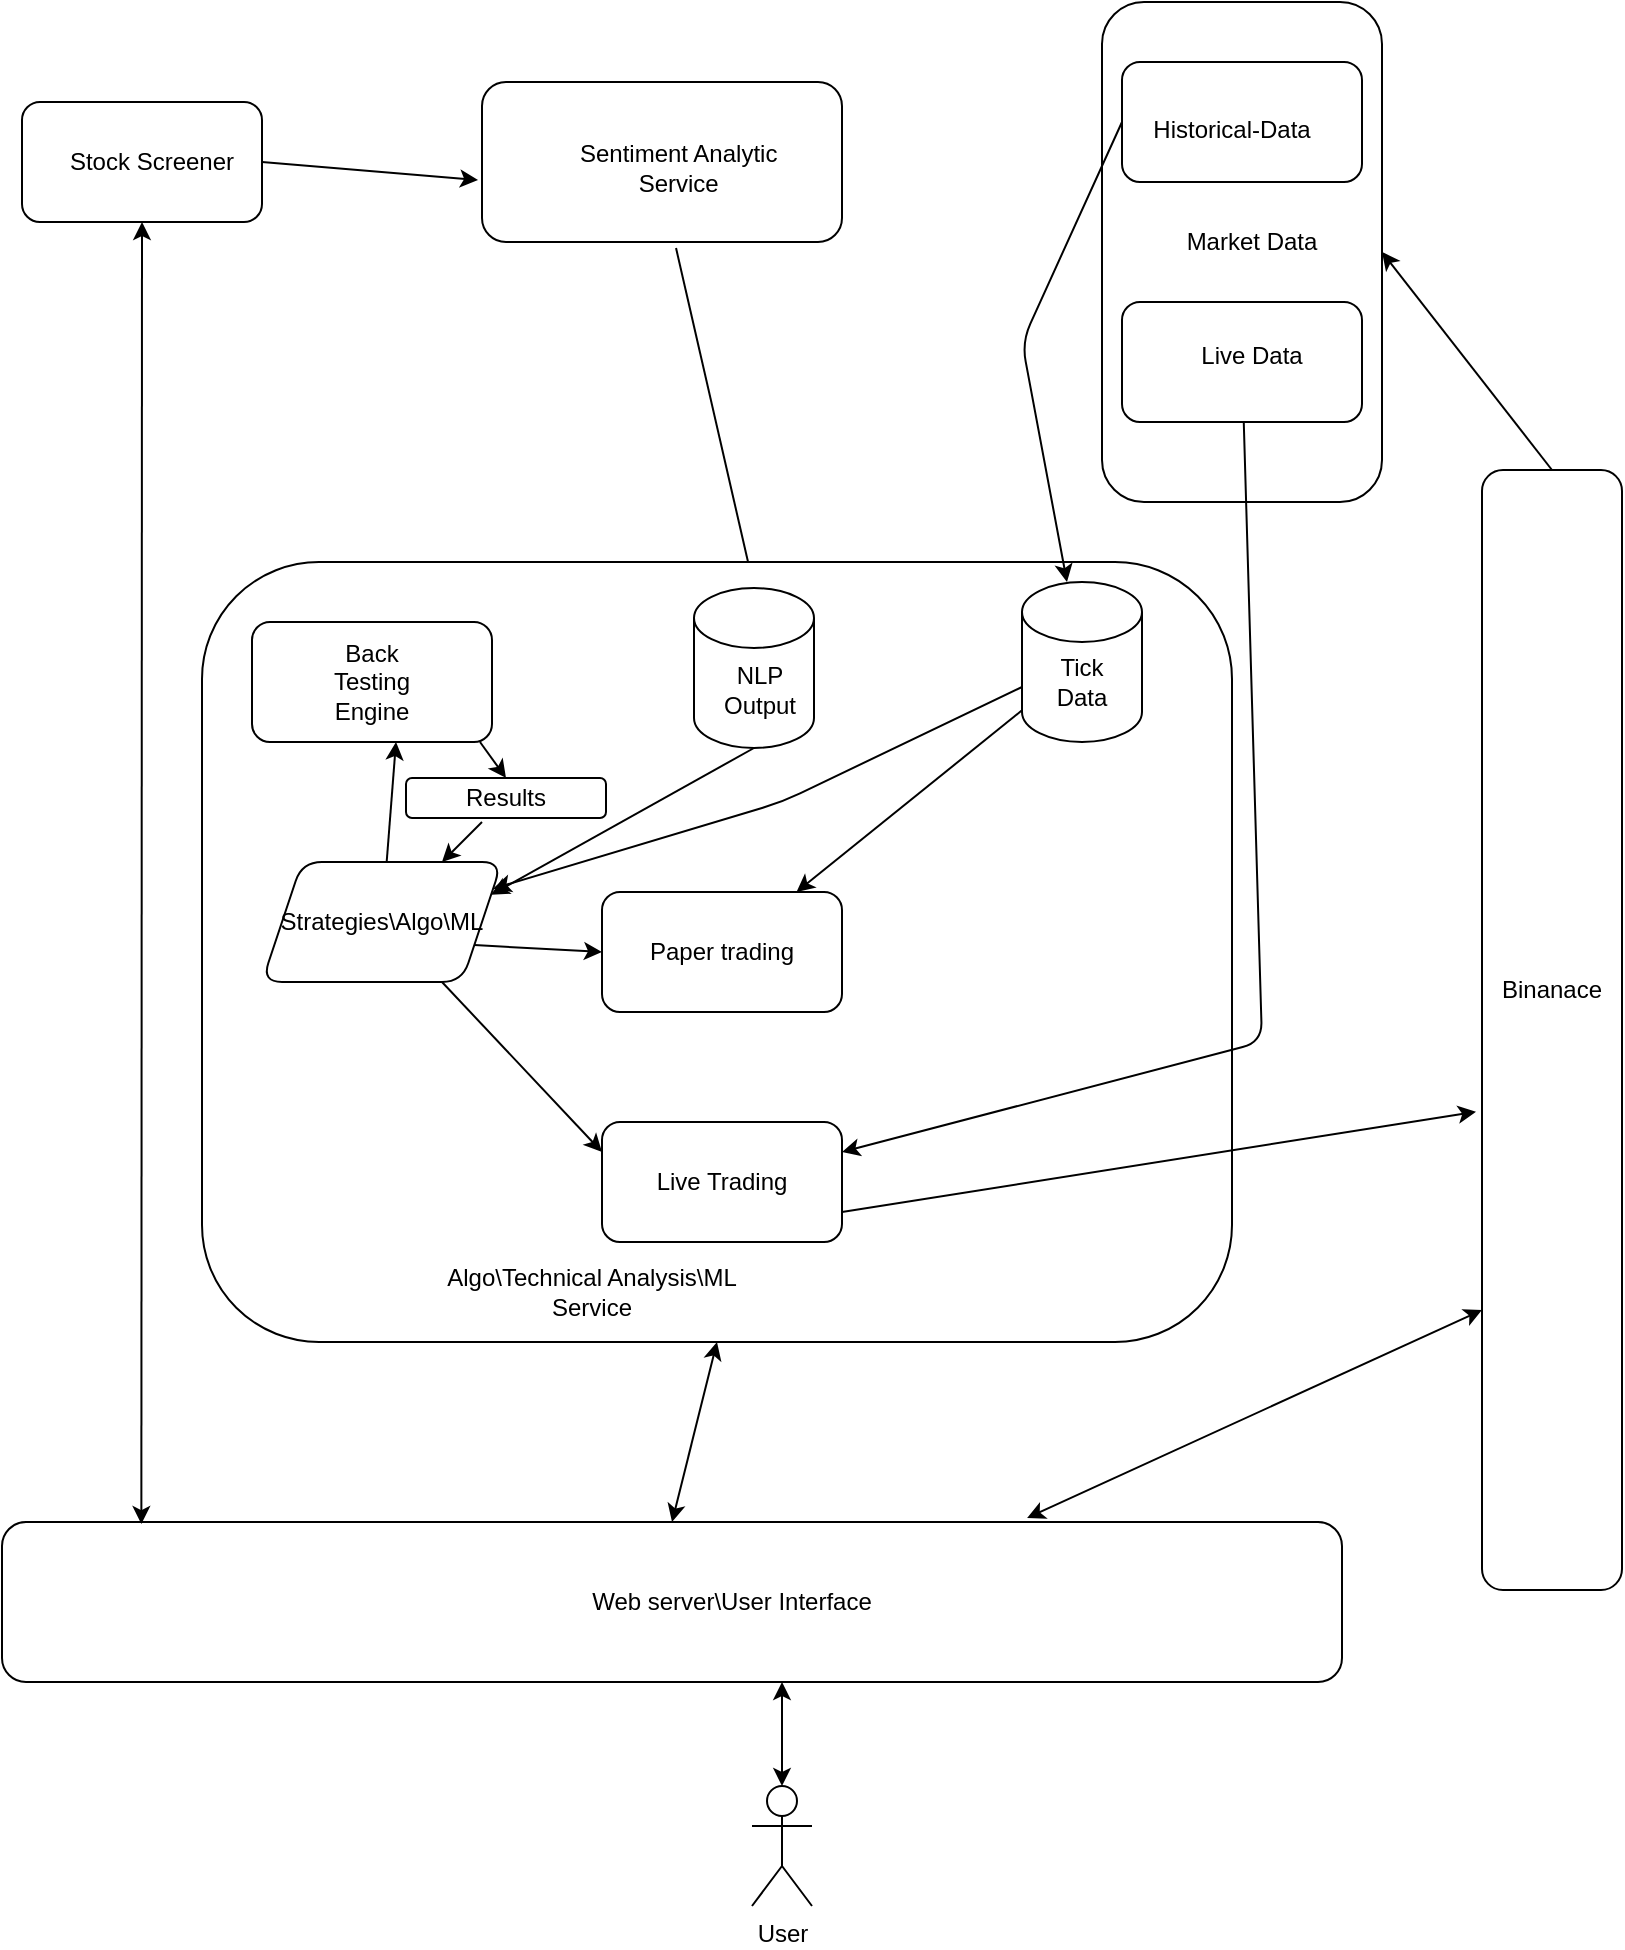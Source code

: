 <mxfile version="24.4.0" type="github">
  <diagram id="aH10ofqZKxqE-osi1d8p" name="Overview">
    <mxGraphModel dx="1495" dy="857" grid="1" gridSize="10" guides="1" tooltips="1" connect="1" arrows="1" fold="1" page="1" pageScale="1" pageWidth="850" pageHeight="1100" background="#ffffff" math="0" shadow="0">
      <root>
        <mxCell id="0" />
        <mxCell id="1" parent="0" />
        <mxCell id="jDVds_39IgZBUno7D3Sx-9" value="" style="endArrow=classic;html=1;exitX=1;exitY=0.5;exitDx=0;exitDy=0;entryX=-0.011;entryY=0.613;entryDx=0;entryDy=0;entryPerimeter=0;labelBackgroundColor=none;fontColor=default;rounded=1;" parent="1" source="jDVds_39IgZBUno7D3Sx-4" target="jDVds_39IgZBUno7D3Sx-6" edge="1">
          <mxGeometry width="50" height="50" relative="1" as="geometry">
            <mxPoint x="150" y="120" as="sourcePoint" />
            <mxPoint x="250" y="120" as="targetPoint" />
          </mxGeometry>
        </mxCell>
        <mxCell id="jDVds_39IgZBUno7D3Sx-17" value="" style="group;labelBackgroundColor=none;rounded=1;" parent="1" vertex="1" connectable="0">
          <mxGeometry x="570" y="40" width="140" height="250" as="geometry" />
        </mxCell>
        <mxCell id="jDVds_39IgZBUno7D3Sx-11" value="" style="rounded=1;whiteSpace=wrap;html=1;labelBackgroundColor=none;" parent="jDVds_39IgZBUno7D3Sx-17" vertex="1">
          <mxGeometry width="140" height="250" as="geometry" />
        </mxCell>
        <mxCell id="jDVds_39IgZBUno7D3Sx-12" value="" style="rounded=1;whiteSpace=wrap;html=1;labelBackgroundColor=none;" parent="jDVds_39IgZBUno7D3Sx-17" vertex="1">
          <mxGeometry x="10" y="30" width="120" height="60" as="geometry" />
        </mxCell>
        <mxCell id="jDVds_39IgZBUno7D3Sx-13" value="" style="rounded=1;whiteSpace=wrap;html=1;labelBackgroundColor=none;" parent="jDVds_39IgZBUno7D3Sx-17" vertex="1">
          <mxGeometry x="10" y="150" width="120" height="60" as="geometry" />
        </mxCell>
        <mxCell id="jDVds_39IgZBUno7D3Sx-14" value="Live Data" style="text;html=1;strokeColor=none;fillColor=none;align=center;verticalAlign=middle;whiteSpace=wrap;rounded=1;labelBackgroundColor=none;" parent="jDVds_39IgZBUno7D3Sx-17" vertex="1">
          <mxGeometry x="40" y="167" width="70" height="20" as="geometry" />
        </mxCell>
        <mxCell id="jDVds_39IgZBUno7D3Sx-15" value="Historical-Data" style="text;html=1;strokeColor=none;fillColor=none;align=center;verticalAlign=middle;whiteSpace=wrap;rounded=1;labelBackgroundColor=none;" parent="jDVds_39IgZBUno7D3Sx-17" vertex="1">
          <mxGeometry x="20" y="54" width="90" height="20" as="geometry" />
        </mxCell>
        <mxCell id="jDVds_39IgZBUno7D3Sx-16" value="Market Data" style="text;html=1;strokeColor=none;fillColor=none;align=center;verticalAlign=middle;whiteSpace=wrap;rounded=1;labelBackgroundColor=none;" parent="jDVds_39IgZBUno7D3Sx-17" vertex="1">
          <mxGeometry x="40" y="110" width="70" height="20" as="geometry" />
        </mxCell>
        <mxCell id="jDVds_39IgZBUno7D3Sx-18" value="" style="group;labelBackgroundColor=none;rounded=1;" parent="1" vertex="1" connectable="0">
          <mxGeometry x="260" y="90" width="180" height="80" as="geometry" />
        </mxCell>
        <mxCell id="jDVds_39IgZBUno7D3Sx-6" value="" style="rounded=1;whiteSpace=wrap;html=1;labelBackgroundColor=none;" parent="jDVds_39IgZBUno7D3Sx-18" vertex="1">
          <mxGeometry y="-10" width="180" height="80" as="geometry" />
        </mxCell>
        <mxCell id="jDVds_39IgZBUno7D3Sx-7" value="Sentiment Analytic&amp;nbsp; Service&amp;nbsp;" style="text;html=1;strokeColor=none;fillColor=none;align=center;verticalAlign=middle;whiteSpace=wrap;rounded=1;labelBackgroundColor=none;" parent="jDVds_39IgZBUno7D3Sx-18" vertex="1">
          <mxGeometry x="30" y="10" width="140" height="45" as="geometry" />
        </mxCell>
        <mxCell id="jDVds_39IgZBUno7D3Sx-19" value="" style="group;labelBackgroundColor=none;rounded=1;" parent="1" vertex="1" connectable="0">
          <mxGeometry x="30" y="90" width="120" height="60" as="geometry" />
        </mxCell>
        <mxCell id="jDVds_39IgZBUno7D3Sx-4" value="" style="rounded=1;whiteSpace=wrap;html=1;labelBackgroundColor=none;" parent="jDVds_39IgZBUno7D3Sx-19" vertex="1">
          <mxGeometry width="120" height="60" as="geometry" />
        </mxCell>
        <mxCell id="jDVds_39IgZBUno7D3Sx-5" value="Stock Screener" style="text;html=1;strokeColor=none;fillColor=none;align=center;verticalAlign=middle;whiteSpace=wrap;rounded=1;labelBackgroundColor=none;" parent="jDVds_39IgZBUno7D3Sx-19" vertex="1">
          <mxGeometry x="20" y="20" width="90" height="20" as="geometry" />
        </mxCell>
        <mxCell id="jDVds_39IgZBUno7D3Sx-25" value="" style="endArrow=classic;html=1;exitX=0.539;exitY=1.038;exitDx=0;exitDy=0;entryX=0.5;entryY=0;entryDx=0;entryDy=0;exitPerimeter=0;labelBackgroundColor=none;fontColor=default;rounded=1;entryPerimeter=0;" parent="1" source="jDVds_39IgZBUno7D3Sx-6" target="jbDG1TBYUmQUTLuGAOxX-4" edge="1">
          <mxGeometry width="50" height="50" relative="1" as="geometry">
            <mxPoint x="480" y="570" as="sourcePoint" />
            <mxPoint x="530" y="520" as="targetPoint" />
          </mxGeometry>
        </mxCell>
        <mxCell id="jDVds_39IgZBUno7D3Sx-2" value="" style="rounded=1;whiteSpace=wrap;html=1;labelBackgroundColor=none;" parent="1" vertex="1">
          <mxGeometry x="120" y="320" width="515" height="390" as="geometry" />
        </mxCell>
        <mxCell id="jDVds_39IgZBUno7D3Sx-28" value="" style="group;labelBackgroundColor=none;rounded=1;" parent="1" vertex="1" connectable="0">
          <mxGeometry x="760" y="274" width="70" height="560" as="geometry" />
        </mxCell>
        <mxCell id="jDVds_39IgZBUno7D3Sx-26" value="" style="rounded=1;whiteSpace=wrap;html=1;labelBackgroundColor=none;" parent="jDVds_39IgZBUno7D3Sx-28" vertex="1">
          <mxGeometry width="70" height="560" as="geometry" />
        </mxCell>
        <mxCell id="jDVds_39IgZBUno7D3Sx-27" value="Binanace" style="text;html=1;strokeColor=none;fillColor=none;align=center;verticalAlign=middle;whiteSpace=wrap;rounded=1;labelBackgroundColor=none;" parent="jDVds_39IgZBUno7D3Sx-28" vertex="1">
          <mxGeometry x="15" y="200" width="40" height="120" as="geometry" />
        </mxCell>
        <mxCell id="jDVds_39IgZBUno7D3Sx-20" value="" style="shape=cylinder3;whiteSpace=wrap;html=1;boundedLbl=1;backgroundOutline=1;size=15;labelBackgroundColor=none;rounded=1;" parent="1" vertex="1">
          <mxGeometry x="530" y="330" width="60" height="80" as="geometry" />
        </mxCell>
        <mxCell id="jDVds_39IgZBUno7D3Sx-21" value="Tick Data" style="text;html=1;strokeColor=none;fillColor=none;align=center;verticalAlign=middle;whiteSpace=wrap;rounded=1;labelBackgroundColor=none;" parent="1" vertex="1">
          <mxGeometry x="540" y="370" width="40" height="20" as="geometry" />
        </mxCell>
        <mxCell id="jDVds_39IgZBUno7D3Sx-3" value="Algo\Technical Analysis\ML Service" style="text;html=1;strokeColor=none;fillColor=none;align=center;verticalAlign=middle;whiteSpace=wrap;rounded=1;labelBackgroundColor=none;" parent="1" vertex="1">
          <mxGeometry x="235" y="670" width="160" height="30" as="geometry" />
        </mxCell>
        <mxCell id="jDVds_39IgZBUno7D3Sx-29" value="" style="endArrow=classic;html=1;entryX=1;entryY=0.5;entryDx=0;entryDy=0;exitX=0.5;exitY=0;exitDx=0;exitDy=0;labelBackgroundColor=none;fontColor=default;rounded=1;" parent="1" source="jDVds_39IgZBUno7D3Sx-26" target="jDVds_39IgZBUno7D3Sx-11" edge="1">
          <mxGeometry width="50" height="50" relative="1" as="geometry">
            <mxPoint x="480" y="570" as="sourcePoint" />
            <mxPoint x="530" y="520" as="targetPoint" />
          </mxGeometry>
        </mxCell>
        <mxCell id="jDVds_39IgZBUno7D3Sx-10" value="" style="endArrow=classic;html=1;exitX=0;exitY=0.5;exitDx=0;exitDy=0;labelBackgroundColor=none;fontColor=default;rounded=1;" parent="1" source="jDVds_39IgZBUno7D3Sx-12" target="jDVds_39IgZBUno7D3Sx-20" edge="1">
          <mxGeometry width="50" height="50" relative="1" as="geometry">
            <mxPoint x="480" y="590" as="sourcePoint" />
            <mxPoint x="530" y="540" as="targetPoint" />
            <Array as="points">
              <mxPoint x="530" y="210" />
            </Array>
          </mxGeometry>
        </mxCell>
        <mxCell id="jDVds_39IgZBUno7D3Sx-34" value="" style="group;labelBackgroundColor=none;rounded=1;" parent="1" vertex="1" connectable="0">
          <mxGeometry x="235" y="510" width="120" height="60" as="geometry" />
        </mxCell>
        <mxCell id="jDVds_39IgZBUno7D3Sx-47" value="" style="group;labelBackgroundColor=none;rounded=1;" parent="jDVds_39IgZBUno7D3Sx-34" vertex="1" connectable="0">
          <mxGeometry x="-90" y="-160" width="120" height="60" as="geometry" />
        </mxCell>
        <mxCell id="jDVds_39IgZBUno7D3Sx-32" value="" style="rounded=1;whiteSpace=wrap;html=1;labelBackgroundColor=none;" parent="jDVds_39IgZBUno7D3Sx-47" vertex="1">
          <mxGeometry width="120" height="60" as="geometry" />
        </mxCell>
        <mxCell id="jDVds_39IgZBUno7D3Sx-33" value="Back Testing Engine" style="text;html=1;strokeColor=none;fillColor=none;align=center;verticalAlign=middle;whiteSpace=wrap;rounded=1;labelBackgroundColor=none;" parent="jDVds_39IgZBUno7D3Sx-47" vertex="1">
          <mxGeometry x="40" y="20" width="40" height="20" as="geometry" />
        </mxCell>
        <mxCell id="jDVds_39IgZBUno7D3Sx-37" value="" style="rounded=1;whiteSpace=wrap;html=1;labelBackgroundColor=none;" parent="1" vertex="1">
          <mxGeometry x="20" y="800" width="670" height="80" as="geometry" />
        </mxCell>
        <mxCell id="jDVds_39IgZBUno7D3Sx-38" value="Web server\User Interface" style="text;html=1;strokeColor=none;fillColor=none;align=center;verticalAlign=middle;whiteSpace=wrap;rounded=1;labelBackgroundColor=none;" parent="1" vertex="1">
          <mxGeometry x="280" y="830" width="210" height="20" as="geometry" />
        </mxCell>
        <mxCell id="jDVds_39IgZBUno7D3Sx-39" value="User" style="shape=umlActor;verticalLabelPosition=bottom;verticalAlign=top;html=1;outlineConnect=0;labelBackgroundColor=none;rounded=1;" parent="1" vertex="1">
          <mxGeometry x="395" y="932" width="30" height="60" as="geometry" />
        </mxCell>
        <mxCell id="jDVds_39IgZBUno7D3Sx-40" value="" style="endArrow=classic;startArrow=classic;html=1;exitX=0.5;exitY=0;exitDx=0;exitDy=0;exitPerimeter=0;labelBackgroundColor=none;fontColor=default;rounded=1;" parent="1" source="jDVds_39IgZBUno7D3Sx-39" edge="1">
          <mxGeometry width="50" height="50" relative="1" as="geometry">
            <mxPoint x="360" y="930" as="sourcePoint" />
            <mxPoint x="410" y="880" as="targetPoint" />
          </mxGeometry>
        </mxCell>
        <mxCell id="jDVds_39IgZBUno7D3Sx-41" value="" style="endArrow=classic;startArrow=classic;html=1;entryX=0.5;entryY=1;entryDx=0;entryDy=0;labelBackgroundColor=none;fontColor=default;rounded=1;exitX=0.5;exitY=0;exitDx=0;exitDy=0;" parent="1" source="jDVds_39IgZBUno7D3Sx-37" target="jDVds_39IgZBUno7D3Sx-2" edge="1">
          <mxGeometry width="50" height="50" relative="1" as="geometry">
            <mxPoint x="378" y="790" as="sourcePoint" />
            <mxPoint x="370" y="720" as="targetPoint" />
          </mxGeometry>
        </mxCell>
        <mxCell id="jDVds_39IgZBUno7D3Sx-42" value="" style="endArrow=classic;startArrow=classic;html=1;exitX=0.765;exitY=-0.025;exitDx=0;exitDy=0;entryX=0;entryY=0.75;entryDx=0;entryDy=0;exitPerimeter=0;labelBackgroundColor=none;fontColor=default;rounded=1;" parent="1" source="jDVds_39IgZBUno7D3Sx-37" target="jDVds_39IgZBUno7D3Sx-26" edge="1">
          <mxGeometry width="50" height="50" relative="1" as="geometry">
            <mxPoint x="425" y="810" as="sourcePoint" />
            <mxPoint x="445" y="720" as="targetPoint" />
          </mxGeometry>
        </mxCell>
        <mxCell id="jDVds_39IgZBUno7D3Sx-43" value="" style="endArrow=classic;startArrow=classic;html=1;entryX=0.5;entryY=1;entryDx=0;entryDy=0;exitX=0.104;exitY=0.013;exitDx=0;exitDy=0;exitPerimeter=0;labelBackgroundColor=none;fontColor=default;rounded=1;" parent="1" source="jDVds_39IgZBUno7D3Sx-37" target="jDVds_39IgZBUno7D3Sx-4" edge="1">
          <mxGeometry width="50" height="50" relative="1" as="geometry">
            <mxPoint x="480" y="640" as="sourcePoint" />
            <mxPoint x="530" y="590" as="targetPoint" />
          </mxGeometry>
        </mxCell>
        <mxCell id="jDVds_39IgZBUno7D3Sx-45" value="Strategies\Algo\ML" style="shape=parallelogram;perimeter=parallelogramPerimeter;whiteSpace=wrap;html=1;fixedSize=1;labelBackgroundColor=none;rounded=1;" parent="1" vertex="1">
          <mxGeometry x="150" y="470" width="120" height="60" as="geometry" />
        </mxCell>
        <mxCell id="jDVds_39IgZBUno7D3Sx-50" value="" style="endArrow=classic;html=1;entryX=0.6;entryY=1;entryDx=0;entryDy=0;entryPerimeter=0;labelBackgroundColor=none;fontColor=default;rounded=1;" parent="1" source="jDVds_39IgZBUno7D3Sx-45" target="jDVds_39IgZBUno7D3Sx-32" edge="1">
          <mxGeometry width="50" height="50" relative="1" as="geometry">
            <mxPoint x="480" y="620" as="sourcePoint" />
            <mxPoint x="520" y="600" as="targetPoint" />
            <Array as="points" />
          </mxGeometry>
        </mxCell>
        <mxCell id="jDVds_39IgZBUno7D3Sx-52" value="Paper trading" style="rounded=1;whiteSpace=wrap;html=1;labelBackgroundColor=none;" parent="1" vertex="1">
          <mxGeometry x="320" y="485" width="120" height="60" as="geometry" />
        </mxCell>
        <mxCell id="jDVds_39IgZBUno7D3Sx-53" value="Results" style="rounded=1;whiteSpace=wrap;html=1;labelBackgroundColor=none;" parent="1" vertex="1">
          <mxGeometry x="222" y="428" width="100" height="20" as="geometry" />
        </mxCell>
        <mxCell id="jDVds_39IgZBUno7D3Sx-54" value="Live Trading" style="rounded=1;whiteSpace=wrap;html=1;labelBackgroundColor=none;" parent="1" vertex="1">
          <mxGeometry x="320" y="600" width="120" height="60" as="geometry" />
        </mxCell>
        <mxCell id="jDVds_39IgZBUno7D3Sx-55" value="" style="endArrow=classic;html=1;exitX=0.95;exitY=1;exitDx=0;exitDy=0;exitPerimeter=0;entryX=0.5;entryY=0;entryDx=0;entryDy=0;labelBackgroundColor=none;fontColor=default;rounded=1;" parent="1" source="jDVds_39IgZBUno7D3Sx-32" target="jDVds_39IgZBUno7D3Sx-53" edge="1">
          <mxGeometry width="50" height="50" relative="1" as="geometry">
            <mxPoint x="480" y="620" as="sourcePoint" />
            <mxPoint x="530" y="570" as="targetPoint" />
          </mxGeometry>
        </mxCell>
        <mxCell id="jDVds_39IgZBUno7D3Sx-57" value="" style="endArrow=classic;html=1;exitX=1;exitY=0.75;exitDx=0;exitDy=0;entryX=0;entryY=0.5;entryDx=0;entryDy=0;labelBackgroundColor=none;fontColor=default;rounded=1;" parent="1" source="jDVds_39IgZBUno7D3Sx-45" target="jDVds_39IgZBUno7D3Sx-52" edge="1">
          <mxGeometry width="50" height="50" relative="1" as="geometry">
            <mxPoint x="385" y="440" as="sourcePoint" />
            <mxPoint x="290" y="520" as="targetPoint" />
          </mxGeometry>
        </mxCell>
        <mxCell id="jDVds_39IgZBUno7D3Sx-58" value="" style="endArrow=classic;html=1;exitX=0.75;exitY=1;exitDx=0;exitDy=0;entryX=0;entryY=0.25;entryDx=0;entryDy=0;labelBackgroundColor=none;fontColor=default;rounded=1;" parent="1" source="jDVds_39IgZBUno7D3Sx-45" target="jDVds_39IgZBUno7D3Sx-54" edge="1">
          <mxGeometry width="50" height="50" relative="1" as="geometry">
            <mxPoint x="266.154" y="521.538" as="sourcePoint" />
            <mxPoint x="300" y="530" as="targetPoint" />
          </mxGeometry>
        </mxCell>
        <mxCell id="jDVds_39IgZBUno7D3Sx-59" value="" style="endArrow=classic;html=1;labelBackgroundColor=none;fontColor=default;rounded=1;" parent="1" target="jDVds_39IgZBUno7D3Sx-45" edge="1">
          <mxGeometry width="50" height="50" relative="1" as="geometry">
            <mxPoint x="260" y="450" as="sourcePoint" />
            <mxPoint x="354" y="570" as="targetPoint" />
            <Array as="points" />
          </mxGeometry>
        </mxCell>
        <mxCell id="jDVds_39IgZBUno7D3Sx-60" value="" style="endArrow=classic;html=1;labelBackgroundColor=none;fontColor=default;rounded=1;" parent="1" source="jDVds_39IgZBUno7D3Sx-20" target="jDVds_39IgZBUno7D3Sx-52" edge="1">
          <mxGeometry width="50" height="50" relative="1" as="geometry">
            <mxPoint x="480" y="620" as="sourcePoint" />
            <mxPoint x="530" y="570" as="targetPoint" />
          </mxGeometry>
        </mxCell>
        <mxCell id="jDVds_39IgZBUno7D3Sx-61" value="" style="endArrow=classic;html=1;entryX=1;entryY=0.25;entryDx=0;entryDy=0;labelBackgroundColor=none;fontColor=default;rounded=1;" parent="1" source="jDVds_39IgZBUno7D3Sx-13" target="jDVds_39IgZBUno7D3Sx-54" edge="1">
          <mxGeometry width="50" height="50" relative="1" as="geometry">
            <mxPoint x="420" y="495" as="sourcePoint" />
            <mxPoint x="570" y="420" as="targetPoint" />
            <Array as="points">
              <mxPoint x="650" y="560" />
            </Array>
          </mxGeometry>
        </mxCell>
        <mxCell id="jDVds_39IgZBUno7D3Sx-62" value="" style="endArrow=classic;html=1;exitX=1;exitY=0.75;exitDx=0;exitDy=0;entryX=-0.043;entryY=0.573;entryDx=0;entryDy=0;entryPerimeter=0;labelBackgroundColor=none;fontColor=default;rounded=1;" parent="1" source="jDVds_39IgZBUno7D3Sx-54" target="jDVds_39IgZBUno7D3Sx-26" edge="1">
          <mxGeometry width="50" height="50" relative="1" as="geometry">
            <mxPoint x="480" y="620" as="sourcePoint" />
            <mxPoint x="530" y="570" as="targetPoint" />
          </mxGeometry>
        </mxCell>
        <mxCell id="jbDG1TBYUmQUTLuGAOxX-3" value="" style="endArrow=classic;html=1;labelBackgroundColor=none;fontColor=default;rounded=1;exitX=0;exitY=0;exitDx=0;exitDy=52.5;exitPerimeter=0;" parent="1" source="jDVds_39IgZBUno7D3Sx-20" target="jDVds_39IgZBUno7D3Sx-45" edge="1">
          <mxGeometry width="50" height="50" relative="1" as="geometry">
            <mxPoint x="540" y="404.167" as="sourcePoint" />
            <mxPoint x="427.241" y="495" as="targetPoint" />
            <Array as="points">
              <mxPoint x="410" y="440" />
            </Array>
          </mxGeometry>
        </mxCell>
        <mxCell id="jbDG1TBYUmQUTLuGAOxX-4" value="" style="shape=cylinder3;whiteSpace=wrap;html=1;boundedLbl=1;backgroundOutline=1;size=15;labelBackgroundColor=none;rounded=1;" parent="1" vertex="1">
          <mxGeometry x="366" y="333" width="60" height="80" as="geometry" />
        </mxCell>
        <mxCell id="jbDG1TBYUmQUTLuGAOxX-5" value="NLP Output" style="text;html=1;strokeColor=none;fillColor=none;align=center;verticalAlign=middle;whiteSpace=wrap;rounded=1;labelBackgroundColor=none;" parent="1" vertex="1">
          <mxGeometry x="379" y="374" width="40" height="20" as="geometry" />
        </mxCell>
        <mxCell id="jbDG1TBYUmQUTLuGAOxX-6" value="" style="endArrow=classic;html=1;exitX=0.5;exitY=1;exitDx=0;exitDy=0;entryX=1;entryY=0.25;entryDx=0;entryDy=0;exitPerimeter=0;labelBackgroundColor=none;fontColor=default;rounded=1;" parent="1" source="jbDG1TBYUmQUTLuGAOxX-4" target="jDVds_39IgZBUno7D3Sx-45" edge="1">
          <mxGeometry width="50" height="50" relative="1" as="geometry">
            <mxPoint x="367.02" y="163.04" as="sourcePoint" />
            <mxPoint x="406" y="343" as="targetPoint" />
          </mxGeometry>
        </mxCell>
      </root>
    </mxGraphModel>
  </diagram>
</mxfile>
